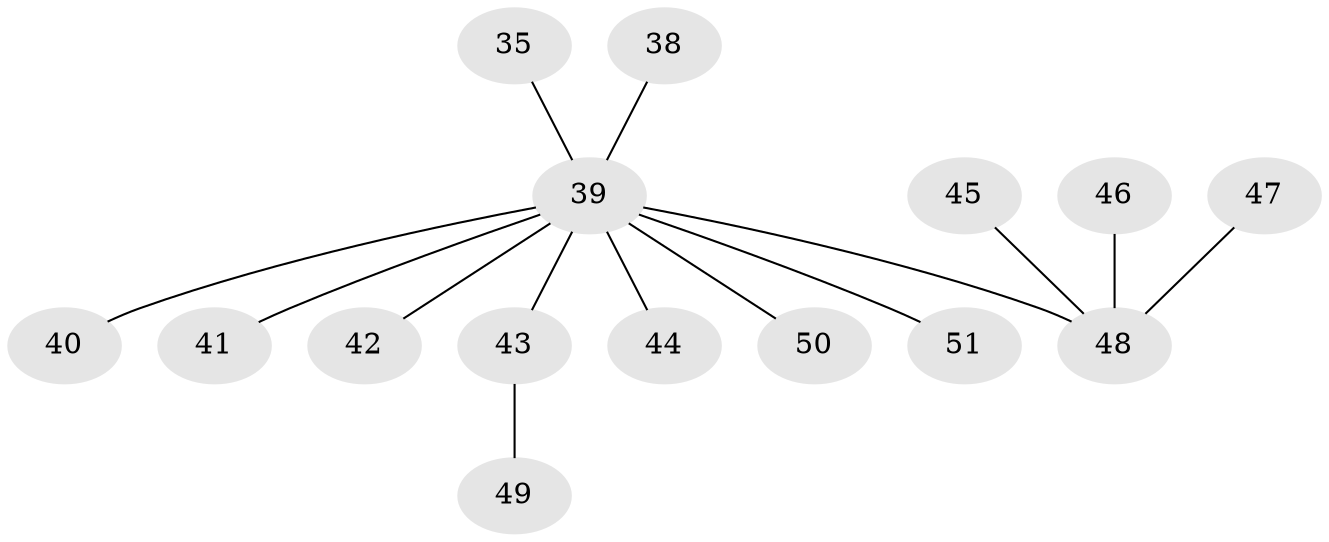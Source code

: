 // original degree distribution, {2: 0.23529411764705882, 4: 0.0784313725490196, 6: 0.0196078431372549, 3: 0.19607843137254902, 1: 0.47058823529411764}
// Generated by graph-tools (version 1.1) at 2025/56/03/04/25 21:56:08]
// undirected, 15 vertices, 14 edges
graph export_dot {
graph [start="1"]
  node [color=gray90,style=filled];
  35;
  38;
  39 [super="+20+13+34+37+24+28+30+32+33"];
  40;
  41;
  42;
  43 [super="+27"];
  44;
  45;
  46;
  47;
  48 [super="+19+36+23"];
  49 [super="+29+31"];
  50;
  51;
  35 -- 39;
  38 -- 39;
  39 -- 44;
  39 -- 51;
  39 -- 40;
  39 -- 41;
  39 -- 43;
  39 -- 48;
  39 -- 42;
  39 -- 50;
  43 -- 49;
  45 -- 48;
  46 -- 48;
  47 -- 48;
}
